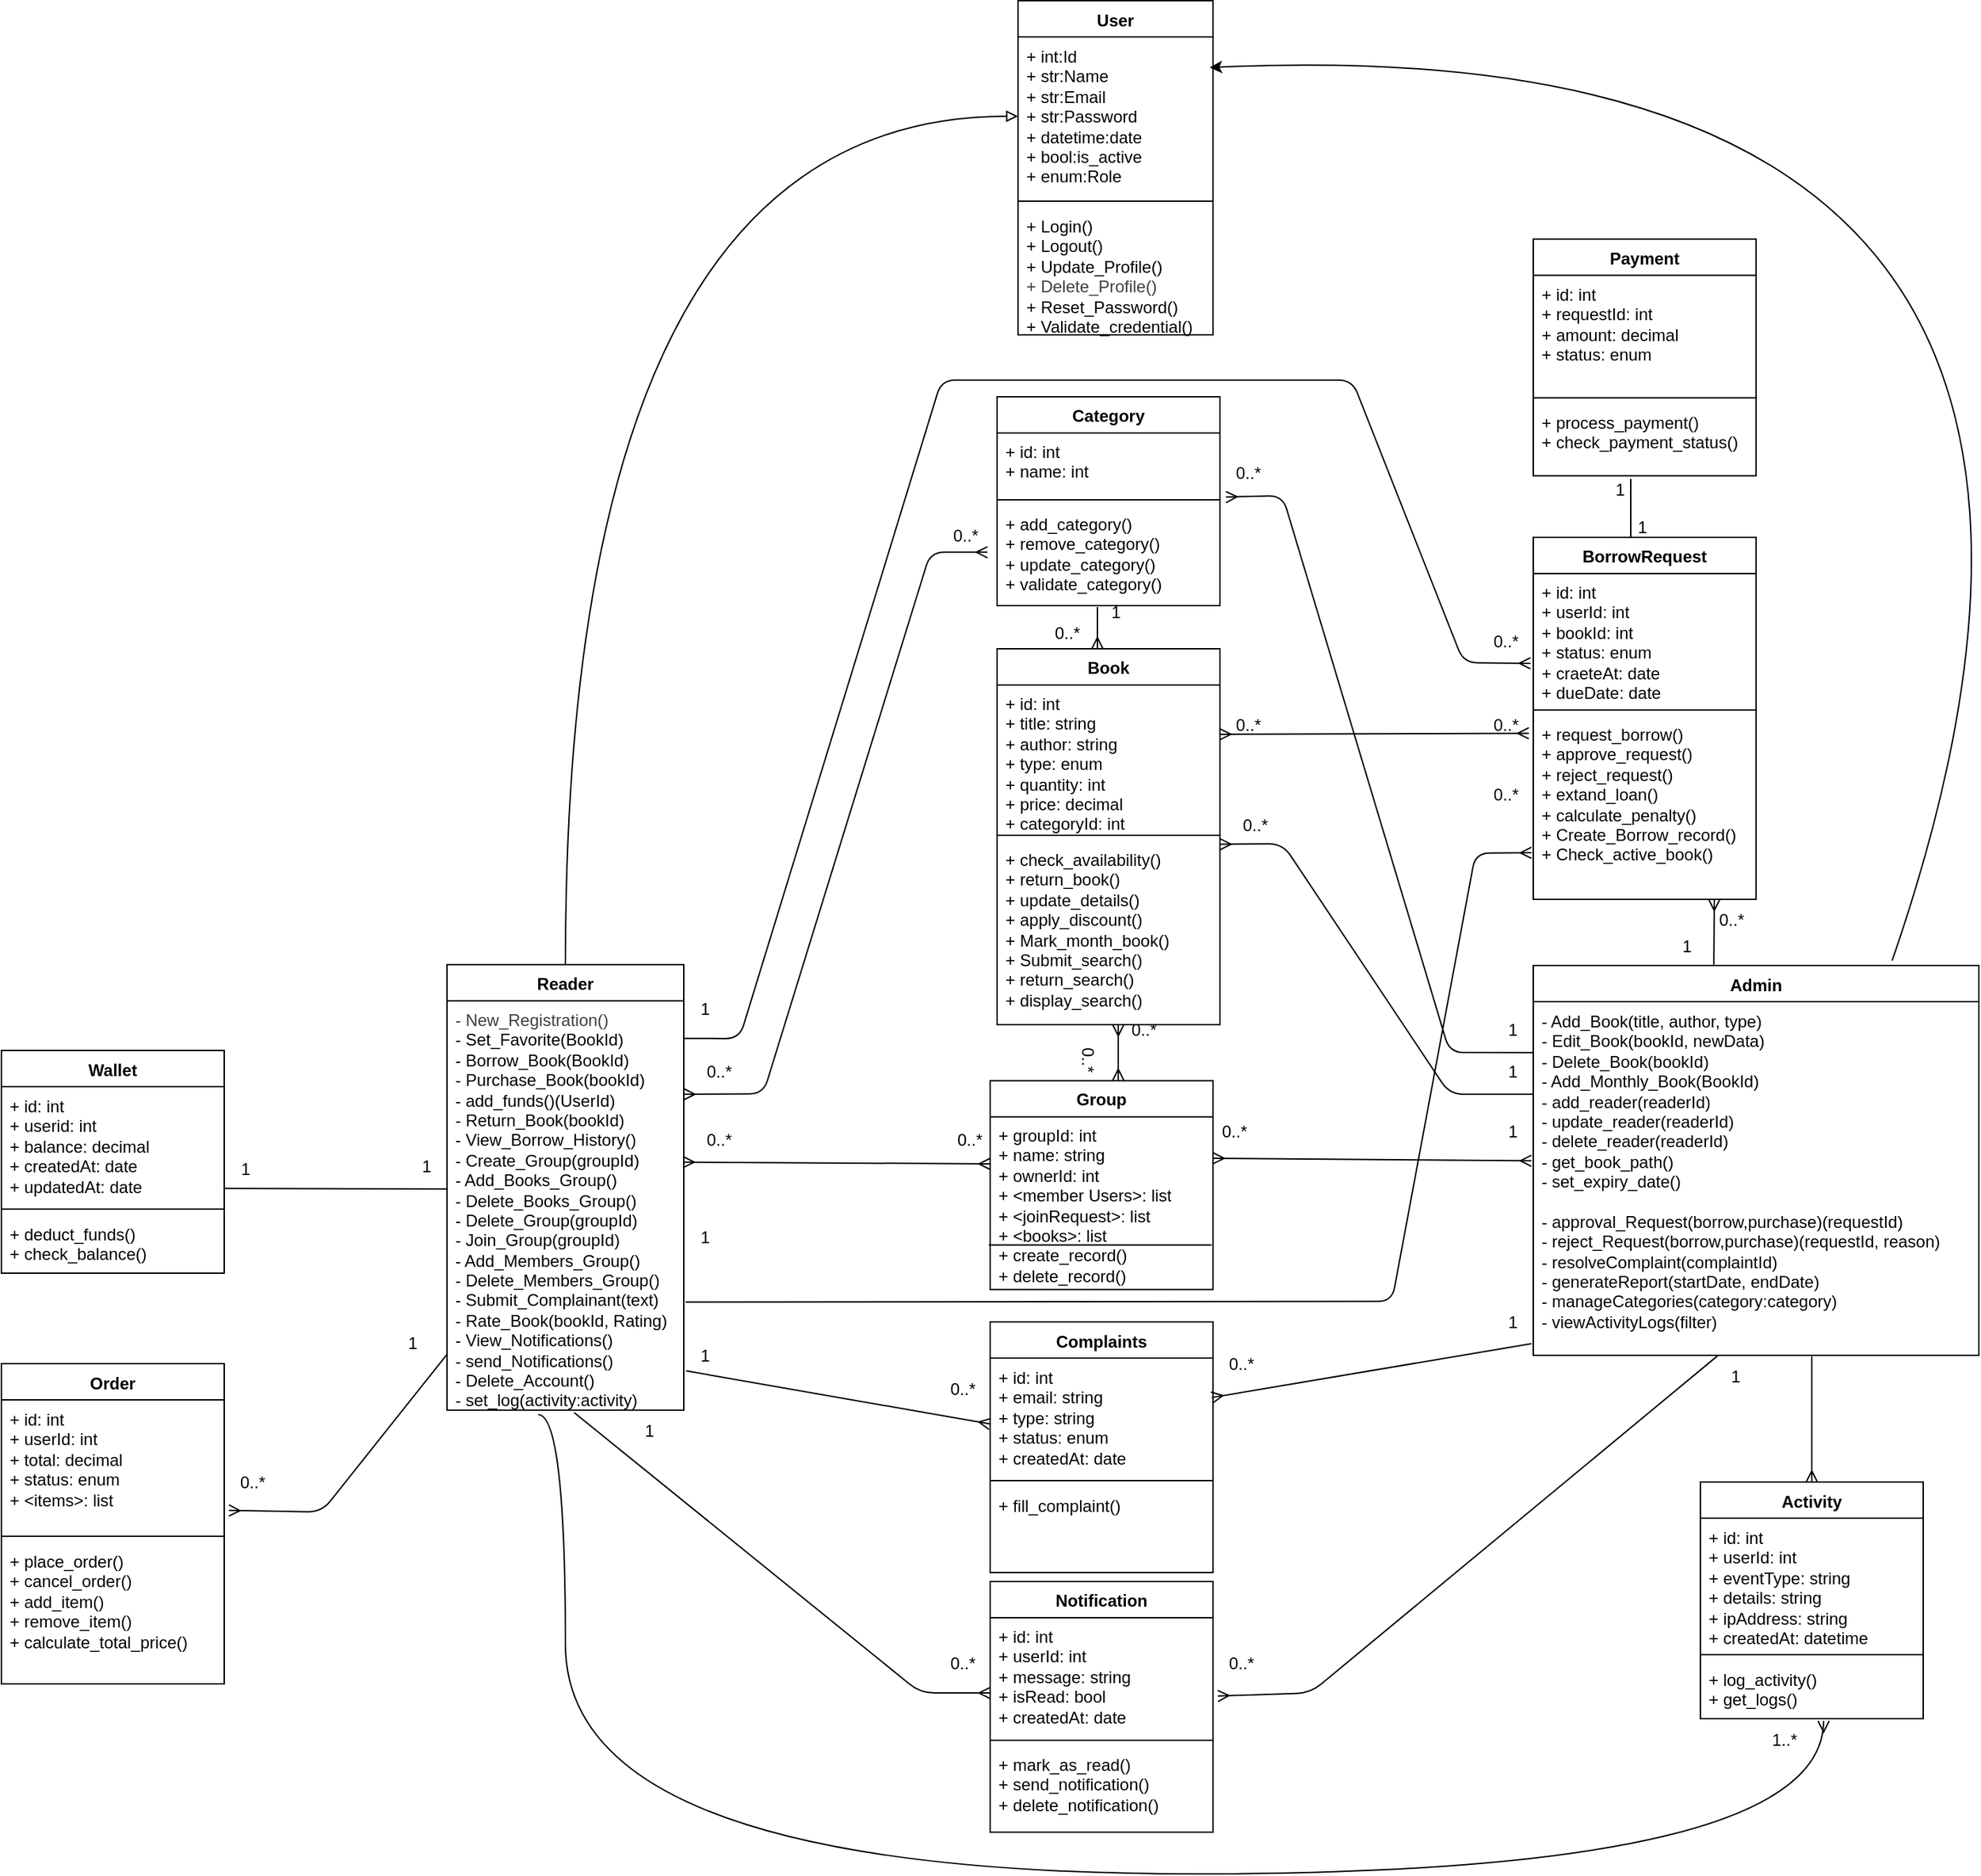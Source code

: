 <mxfile>
    <diagram id="96NKEoEJnGK9OO4_6m9S" name="Page-1">
        <mxGraphModel dx="5293" dy="1496" grid="1" gridSize="10" guides="1" tooltips="1" connect="1" arrows="1" fold="1" page="1" pageScale="1" pageWidth="850" pageHeight="1100" math="0" shadow="0">
            <root>
                <mxCell id="0"/>
                <mxCell id="1" parent="0"/>
                <mxCell id="3974" style="edgeStyle=none;html=1;entryX=1.005;entryY=0.925;entryDx=0;entryDy=0;exitX=1.016;exitY=0.638;exitDx=0;exitDy=0;exitPerimeter=0;endArrow=ERmany;endFill=0;entryPerimeter=0;" parent="1" edge="1">
                    <mxGeometry relative="1" as="geometry">
                        <Array as="points">
                            <mxPoint x="-2721.46" y="228.8"/>
                            <mxPoint x="-2661.46" y="-93.2"/>
                        </Array>
                        <mxPoint x="-3228.74" y="229.252" as="sourcePoint"/>
                        <mxPoint x="-2621.26" y="-93.45" as="targetPoint"/>
                    </mxGeometry>
                </mxCell>
                <mxCell id="3238" value="User" style="swimlane;fontStyle=1;align=center;verticalAlign=top;childLayout=stackLayout;horizontal=1;startSize=26;horizontalStack=0;resizeParent=1;resizeParentMax=0;resizeLast=0;collapsible=1;marginBottom=0;whiteSpace=wrap;html=1;" parent="1" vertex="1">
                    <mxGeometry x="-2990" y="-705.5" width="140" height="240" as="geometry">
                        <mxRectangle x="-1910" y="150" width="70" height="30" as="alternateBounds"/>
                    </mxGeometry>
                </mxCell>
                <mxCell id="3239" value="+ int:Id&lt;div&gt;&lt;div&gt;+ str:Name&lt;/div&gt;&lt;/div&gt;&lt;div&gt;+ str:Email&lt;/div&gt;&lt;div&gt;+ str:Password&lt;/div&gt;&lt;div&gt;+ datetime:date&lt;/div&gt;&lt;div&gt;+ bool:is_active&lt;/div&gt;&lt;div&gt;+ enum:Role&lt;/div&gt;" style="text;strokeColor=none;fillColor=none;align=left;verticalAlign=top;spacingLeft=4;spacingRight=4;overflow=hidden;rotatable=0;points=[[0,0.5],[1,0.5]];portConstraint=eastwest;whiteSpace=wrap;html=1;" parent="3238" vertex="1">
                    <mxGeometry y="26" width="140" height="114" as="geometry"/>
                </mxCell>
                <mxCell id="3240" value="" style="line;strokeWidth=1;fillColor=none;align=left;verticalAlign=middle;spacingTop=-1;spacingLeft=3;spacingRight=3;rotatable=0;labelPosition=right;points=[];portConstraint=eastwest;strokeColor=inherit;" parent="3238" vertex="1">
                    <mxGeometry y="140" width="140" height="8" as="geometry"/>
                </mxCell>
                <mxCell id="3241" value="+ Login()&lt;div&gt;+ Logout()&lt;/div&gt;&lt;div&gt;+ Update_Profile()&lt;br&gt;&lt;span style=&quot;color: rgb(63, 63, 63);&quot;&gt;+ Delete_Profile()&lt;/span&gt;&lt;/div&gt;&lt;div&gt;&lt;span style=&quot;color: rgb(0, 0, 0);&quot;&gt;+ Reset_Password()&lt;br&gt;&lt;/span&gt;&lt;span style=&quot;color: rgb(0, 0, 0);&quot;&gt;+ Validate_credential()&lt;/span&gt;&lt;br&gt;&lt;br&gt;&lt;/div&gt;" style="text;strokeColor=none;fillColor=none;align=left;verticalAlign=top;spacingLeft=4;spacingRight=4;overflow=hidden;rotatable=0;points=[[0,0.5],[1,0.5]];portConstraint=eastwest;whiteSpace=wrap;html=1;" parent="3238" vertex="1">
                    <mxGeometry y="148" width="140" height="92" as="geometry"/>
                </mxCell>
                <mxCell id="3951" style="edgeStyle=none;html=1;exitX=1.029;exitY=0.034;exitDx=0;exitDy=0;exitPerimeter=0;endArrow=ERmany;endFill=0;entryX=0.95;entryY=1.015;entryDx=0;entryDy=0;entryPerimeter=0;" parent="1" target="3963" edge="1">
                    <mxGeometry relative="1" as="geometry">
                        <mxPoint x="-2627" y="-230" as="targetPoint"/>
                        <mxPoint x="-3230" y="39.876" as="sourcePoint"/>
                        <Array as="points">
                            <mxPoint x="-3190" y="40"/>
                            <mxPoint x="-3044.93" y="-433"/>
                            <mxPoint x="-2750" y="-433"/>
                            <mxPoint x="-2670" y="-230"/>
                        </Array>
                    </mxGeometry>
                </mxCell>
                <mxCell id="3242" value="Reader" style="swimlane;fontStyle=1;align=center;verticalAlign=top;childLayout=stackLayout;horizontal=1;startSize=26;horizontalStack=0;resizeParent=1;resizeParentMax=0;resizeLast=0;collapsible=1;marginBottom=0;whiteSpace=wrap;html=1;" parent="1" vertex="1">
                    <mxGeometry x="-3400" y="-13.12" width="170" height="320" as="geometry">
                        <mxRectangle x="-1910" y="150" width="70" height="30" as="alternateBounds"/>
                    </mxGeometry>
                </mxCell>
                <mxCell id="3245" value="&lt;div&gt;&lt;font color=&quot;#000000&quot;&gt;&lt;span style=&quot;color: rgb(63, 63, 63);&quot;&gt;- New_Registration()&lt;/span&gt;&lt;/font&gt;&lt;/div&gt;&lt;div&gt;&lt;font color=&quot;#000000&quot;&gt;- Set_Favorite(BookId)&lt;/font&gt;&lt;/div&gt;&lt;div&gt;&lt;font color=&quot;#000000&quot;&gt;- Borrow_Book(BookId)&amp;nbsp;&amp;nbsp;&lt;/font&gt;&lt;/div&gt;&lt;div&gt;&lt;font color=&quot;#000000&quot;&gt;- Purchase_Book(bookId)&lt;/font&gt;&lt;/div&gt;&lt;div&gt;&lt;font color=&quot;#000000&quot;&gt;-&lt;span style=&quot;color: rgb(0, 0, 0);&quot;&gt;&amp;nbsp;add_funds()&lt;/span&gt;(UserId)&lt;/font&gt;&lt;/div&gt;&lt;div&gt;&lt;font color=&quot;#000000&quot;&gt;- Return_Book(bookId)&lt;/font&gt;&lt;/div&gt;&lt;div&gt;&lt;font color=&quot;#000000&quot;&gt;- View_Borrow_History()&lt;/font&gt;&lt;/div&gt;&lt;div&gt;&lt;font color=&quot;#000000&quot;&gt;- Create_Group(groupId)&lt;/font&gt;&lt;/div&gt;&lt;div&gt;&lt;font color=&quot;#000000&quot;&gt;- Add_Books_Group()&lt;/font&gt;&lt;/div&gt;&lt;div&gt;&lt;font color=&quot;#000000&quot;&gt;- Delete_Books_Group()&lt;/font&gt;&lt;/div&gt;&lt;div&gt;&lt;font color=&quot;#000000&quot;&gt;- Delete_Group(groupId)&lt;/font&gt;&lt;/div&gt;&lt;div&gt;&lt;font color=&quot;#000000&quot;&gt;- Join_Group(groupId)&lt;/font&gt;&lt;/div&gt;&lt;div&gt;&lt;font color=&quot;#000000&quot;&gt;- Add_Members_Group()&lt;/font&gt;&lt;/div&gt;&lt;div&gt;&lt;font color=&quot;#000000&quot;&gt;- Delete_Members_Group()&lt;/font&gt;&lt;/div&gt;&lt;div&gt;&lt;font color=&quot;#000000&quot;&gt;- Submit_Complainant(text)&lt;/font&gt;&lt;/div&gt;&lt;div&gt;&lt;font color=&quot;#000000&quot;&gt;- Rate_Book(bookId, Rating)&lt;/font&gt;&lt;/div&gt;&lt;div&gt;&lt;font color=&quot;#000000&quot;&gt;- View_Notifications()&lt;br&gt;&lt;span style=&quot;color: rgb(0, 0, 0);&quot;&gt;- send_Notifications()&lt;/span&gt;&lt;/font&gt;&lt;/div&gt;&lt;div&gt;&lt;font color=&quot;#000000&quot;&gt;- Delete_Account()&lt;br&gt;&lt;span style=&quot;color: rgb(0, 0, 0);&quot;&gt;- set_log(activity:activity)&lt;/span&gt;&lt;/font&gt;&lt;/div&gt;" style="text;strokeColor=none;fillColor=none;align=left;verticalAlign=top;spacingLeft=4;spacingRight=4;overflow=hidden;rotatable=0;points=[[0,0.5],[1,0.5]];portConstraint=eastwest;whiteSpace=wrap;html=1;" parent="3242" vertex="1">
                    <mxGeometry y="26" width="170" height="294" as="geometry"/>
                </mxCell>
                <mxCell id="3953" style="edgeStyle=none;html=1;entryX=0.983;entryY=0.193;entryDx=0;entryDy=0;rounded=0;curved=1;entryPerimeter=0;" parent="1" target="3239" edge="1">
                    <mxGeometry relative="1" as="geometry">
                        <mxPoint x="-2362.297" y="-16" as="sourcePoint"/>
                        <mxPoint x="-2750" y="-626" as="targetPoint"/>
                        <Array as="points">
                            <mxPoint x="-2130" y="-690"/>
                        </Array>
                    </mxGeometry>
                </mxCell>
                <mxCell id="3262" value="Admin" style="swimlane;fontStyle=1;align=center;verticalAlign=top;childLayout=stackLayout;horizontal=1;startSize=26;horizontalStack=0;resizeParent=1;resizeParentMax=0;resizeLast=0;collapsible=1;marginBottom=0;whiteSpace=wrap;html=1;" parent="1" vertex="1">
                    <mxGeometry x="-2620" y="-12.5" width="320" height="280" as="geometry">
                        <mxRectangle x="-1910" y="150" width="70" height="30" as="alternateBounds"/>
                    </mxGeometry>
                </mxCell>
                <mxCell id="3263" value="&lt;div&gt;&lt;span style=&quot;background-color: transparent;&quot;&gt;- Add_Book(title, author, type)&amp;nbsp;&lt;/span&gt;&lt;/div&gt;&lt;div&gt;&lt;font color=&quot;#000000&quot;&gt;- Edit_Book(bookId, newData)&lt;/font&gt;&lt;/div&gt;&lt;div&gt;&lt;font color=&quot;#000000&quot;&gt;- Delete_Book(bookId)&amp;nbsp;&amp;nbsp;&lt;/font&gt;&lt;/div&gt;&lt;div&gt;&lt;font color=&quot;#000000&quot;&gt;&lt;span style=&quot;color: rgb(0, 0, 0); background-color: transparent;&quot;&gt;- Add_Monthly_Book(BookId)&lt;/span&gt;&amp;nbsp; &amp;nbsp; &amp;nbsp; &amp;nbsp; &amp;nbsp;&lt;/font&gt;&lt;/div&gt;&lt;div&gt;&lt;font color=&quot;#000000&quot;&gt;- add_reader(readerId)&lt;br&gt;&lt;span style=&quot;color: rgb(0, 0, 0);&quot;&gt;- update_reader(readerId)&lt;br&gt;&lt;/span&gt;&lt;span style=&quot;color: rgb(0, 0, 0);&quot;&gt;- delete_reader(readerId)&lt;br&gt;&lt;span style=&quot;color: rgb(0, 0, 0);&quot;&gt;- get_book_path()&lt;br&gt;&lt;/span&gt;&lt;span style=&quot;color: rgb(0, 0, 0);&quot;&gt;- set_expiry_date()&lt;/span&gt;&lt;/span&gt;&lt;/font&gt;&lt;/div&gt;&lt;div&gt;&lt;font color=&quot;#000000&quot;&gt;&amp;nbsp; &amp;nbsp; &amp;nbsp; &amp;nbsp; &amp;nbsp; &amp;nbsp; &amp;nbsp; &amp;nbsp; &amp;nbsp; &amp;nbsp; &amp;nbsp; &amp;nbsp; &amp;nbsp; &amp;nbsp; &amp;nbsp;&amp;nbsp;&lt;/font&gt;&lt;/div&gt;&lt;div&gt;&lt;font color=&quot;#000000&quot;&gt;- approval_Request(borrow,purchase)(requestId)&amp;nbsp; &amp;nbsp; &amp;nbsp; &amp;nbsp; &amp;nbsp; &amp;nbsp; &amp;nbsp; &amp;nbsp;&lt;/font&gt;&lt;/div&gt;&lt;div&gt;&lt;font color=&quot;#000000&quot;&gt;- reject_Request&lt;/font&gt;&lt;span style=&quot;color: rgb(0, 0, 0); background-color: transparent;&quot;&gt;(borrow,purchase)&lt;/span&gt;&lt;span style=&quot;background-color: transparent;&quot;&gt;(requestId, reason)&amp;nbsp; &amp;nbsp; &amp;nbsp;&amp;nbsp;&lt;/span&gt;&lt;/div&gt;&lt;div&gt;&lt;span style=&quot;background-color: transparent;&quot;&gt;- resolveComplaint(complaintId)&amp;nbsp; &amp;nbsp; &amp;nbsp; &amp;nbsp; &amp;nbsp; &amp;nbsp; &amp;nbsp;&lt;/span&gt;&lt;/div&gt;&lt;div&gt;&lt;font color=&quot;#000000&quot;&gt;- generateReport(startDate, endDate)&amp;nbsp;&amp;nbsp;&lt;/font&gt;&lt;/div&gt;&lt;div&gt;&lt;font color=&quot;#000000&quot;&gt;- manageCategories(category:category)&amp;nbsp;&lt;/font&gt;&lt;/div&gt;&lt;div&gt;&lt;font color=&quot;#000000&quot;&gt;- viewActivityLogs(filter)&amp;nbsp; &amp;nbsp; &amp;nbsp;&lt;/font&gt;&lt;/div&gt;" style="text;strokeColor=none;fillColor=none;align=left;verticalAlign=top;spacingLeft=4;spacingRight=4;overflow=hidden;rotatable=0;points=[[0,0.5],[1,0.5]];portConstraint=eastwest;whiteSpace=wrap;html=1;" parent="3262" vertex="1">
                    <mxGeometry y="26" width="320" height="254" as="geometry"/>
                </mxCell>
                <mxCell id="3309" style="edgeStyle=orthogonalEdgeStyle;html=1;entryX=0.5;entryY=0;entryDx=0;entryDy=0;curved=1;endArrow=none;endFill=0;startArrow=block;startFill=0;" parent="1" source="3239" target="3242" edge="1">
                    <mxGeometry relative="1" as="geometry"/>
                </mxCell>
                <mxCell id="3849" value="Wallet" style="swimlane;fontStyle=1;align=center;verticalAlign=top;childLayout=stackLayout;horizontal=1;startSize=26;horizontalStack=0;resizeParent=1;resizeParentMax=0;resizeLast=0;collapsible=1;marginBottom=0;whiteSpace=wrap;html=1;" parent="1" vertex="1">
                    <mxGeometry x="-3720" y="48.5" width="160" height="160" as="geometry"/>
                </mxCell>
                <mxCell id="3850" value="+ id: int&lt;div&gt;&lt;span style=&quot;color: rgb(0, 0, 0);&quot;&gt;+ userid: int&lt;br&gt;&lt;span style=&quot;color: rgb(0, 0, 0);&quot;&gt;+ balance: decimal&lt;/span&gt;&lt;/span&gt;&lt;/div&gt;&lt;div&gt;&lt;span style=&quot;color: rgb(0, 0, 0);&quot;&gt;&lt;span style=&quot;color: rgb(0, 0, 0);&quot;&gt;+ createdAt: date&lt;br&gt;&lt;/span&gt;&lt;span style=&quot;color: rgb(0, 0, 0);&quot;&gt;+ updatedAt: date&lt;/span&gt;&lt;/span&gt;&lt;/div&gt;&lt;div&gt;&lt;span style=&quot;color: rgb(0, 0, 0);&quot;&gt;&lt;br&gt;&lt;/span&gt;&lt;/div&gt;" style="text;strokeColor=none;fillColor=none;align=left;verticalAlign=top;spacingLeft=4;spacingRight=4;overflow=hidden;rotatable=0;points=[[0,0.5],[1,0.5]];portConstraint=eastwest;whiteSpace=wrap;html=1;" parent="3849" vertex="1">
                    <mxGeometry y="26" width="160" height="84" as="geometry"/>
                </mxCell>
                <mxCell id="3851" value="" style="line;strokeWidth=1;fillColor=none;align=left;verticalAlign=middle;spacingTop=-1;spacingLeft=3;spacingRight=3;rotatable=0;labelPosition=right;points=[];portConstraint=eastwest;strokeColor=inherit;" parent="3849" vertex="1">
                    <mxGeometry y="110" width="160" height="8" as="geometry"/>
                </mxCell>
                <mxCell id="3852" value="&lt;span style=&quot;color: rgb(0, 0, 0);&quot;&gt;+ deduct_funds()&lt;br&gt;&lt;/span&gt;&lt;span style=&quot;color: rgb(0, 0, 0);&quot;&gt;+ check_balance()&lt;/span&gt;&lt;span style=&quot;color: rgb(0, 0, 0);&quot;&gt;&lt;/span&gt;" style="text;strokeColor=none;fillColor=none;align=left;verticalAlign=top;spacingLeft=4;spacingRight=4;overflow=hidden;rotatable=0;points=[[0,0.5],[1,0.5]];portConstraint=eastwest;whiteSpace=wrap;html=1;" parent="3849" vertex="1">
                    <mxGeometry y="118" width="160" height="42" as="geometry"/>
                </mxCell>
                <mxCell id="3853" value="Payment" style="swimlane;fontStyle=1;align=center;verticalAlign=top;childLayout=stackLayout;horizontal=1;startSize=26;horizontalStack=0;resizeParent=1;resizeParentMax=0;resizeLast=0;collapsible=1;marginBottom=0;whiteSpace=wrap;html=1;" parent="1" vertex="1">
                    <mxGeometry x="-2620" y="-534.24" width="160" height="170" as="geometry"/>
                </mxCell>
                <mxCell id="3854" value="+ id: int&lt;div&gt;&lt;span style=&quot;color: rgb(0, 0, 0);&quot;&gt;+ requestId: int&lt;br&gt;&lt;span style=&quot;color: rgb(0, 0, 0);&quot;&gt;+ amount: decimal&lt;/span&gt;&lt;/span&gt;&lt;/div&gt;&lt;div&gt;&lt;span style=&quot;color: rgb(0, 0, 0);&quot;&gt;&lt;span style=&quot;color: rgb(0, 0, 0);&quot;&gt;+ status: enum&lt;br&gt;&lt;/span&gt;&lt;br&gt;&lt;/span&gt;&lt;/div&gt;&lt;div&gt;&lt;span style=&quot;color: rgb(0, 0, 0);&quot;&gt;&lt;br&gt;&lt;/span&gt;&lt;/div&gt;" style="text;strokeColor=none;fillColor=none;align=left;verticalAlign=top;spacingLeft=4;spacingRight=4;overflow=hidden;rotatable=0;points=[[0,0.5],[1,0.5]];portConstraint=eastwest;whiteSpace=wrap;html=1;" parent="3853" vertex="1">
                    <mxGeometry y="26" width="160" height="84" as="geometry"/>
                </mxCell>
                <mxCell id="3855" value="" style="line;strokeWidth=1;fillColor=none;align=left;verticalAlign=middle;spacingTop=-1;spacingLeft=3;spacingRight=3;rotatable=0;labelPosition=right;points=[];portConstraint=eastwest;strokeColor=inherit;" parent="3853" vertex="1">
                    <mxGeometry y="110" width="160" height="8" as="geometry"/>
                </mxCell>
                <mxCell id="3856" value="+ process_payment()&lt;br&gt;&lt;span style=&quot;color: rgb(0, 0, 0);&quot;&gt;+ check_payment_status()&lt;br&gt;&lt;/span&gt;" style="text;strokeColor=none;fillColor=none;align=left;verticalAlign=top;spacingLeft=4;spacingRight=4;overflow=hidden;rotatable=0;points=[[0,0.5],[1,0.5]];portConstraint=eastwest;whiteSpace=wrap;html=1;" parent="3853" vertex="1">
                    <mxGeometry y="118" width="160" height="52" as="geometry"/>
                </mxCell>
                <mxCell id="3857" value="Notification" style="swimlane;fontStyle=1;align=center;verticalAlign=top;childLayout=stackLayout;horizontal=1;startSize=26;horizontalStack=0;resizeParent=1;resizeParentMax=0;resizeLast=0;collapsible=1;marginBottom=0;whiteSpace=wrap;html=1;" parent="1" vertex="1">
                    <mxGeometry x="-3010" y="430.0" width="160" height="180" as="geometry"/>
                </mxCell>
                <mxCell id="3858" value="+ id: int&lt;div&gt;&lt;span style=&quot;color: rgb(0, 0, 0);&quot;&gt;+ userId: int&lt;br&gt;&lt;span style=&quot;color: rgb(0, 0, 0);&quot;&gt;+ message: string&lt;/span&gt;&lt;/span&gt;&lt;/div&gt;&lt;div&gt;&lt;span style=&quot;color: rgb(0, 0, 0);&quot;&gt;&lt;span style=&quot;color: rgb(0, 0, 0);&quot;&gt;+ isRead: bool&lt;br&gt;&lt;span style=&quot;color: rgb(0, 0, 0);&quot;&gt;+ createdAt: date&lt;/span&gt;&lt;br&gt;&lt;/span&gt;&lt;br&gt;&lt;/span&gt;&lt;/div&gt;&lt;div&gt;&lt;span style=&quot;color: rgb(0, 0, 0);&quot;&gt;&lt;br&gt;&lt;/span&gt;&lt;/div&gt;" style="text;strokeColor=none;fillColor=none;align=left;verticalAlign=top;spacingLeft=4;spacingRight=4;overflow=hidden;rotatable=0;points=[[0,0.5],[1,0.5]];portConstraint=eastwest;whiteSpace=wrap;html=1;" parent="3857" vertex="1">
                    <mxGeometry y="26" width="160" height="84" as="geometry"/>
                </mxCell>
                <mxCell id="3859" value="" style="line;strokeWidth=1;fillColor=none;align=left;verticalAlign=middle;spacingTop=-1;spacingLeft=3;spacingRight=3;rotatable=0;labelPosition=right;points=[];portConstraint=eastwest;strokeColor=inherit;" parent="3857" vertex="1">
                    <mxGeometry y="110" width="160" height="8" as="geometry"/>
                </mxCell>
                <mxCell id="3860" value="+ mark_as_read()&lt;br&gt;&lt;span style=&quot;color: rgb(0, 0, 0);&quot;&gt;+ send_notification()&lt;br&gt;&lt;span style=&quot;color: rgb(0, 0, 0);&quot;&gt;+ delete_notification()&lt;/span&gt;&lt;/span&gt;" style="text;strokeColor=none;fillColor=none;align=left;verticalAlign=top;spacingLeft=4;spacingRight=4;overflow=hidden;rotatable=0;points=[[0,0.5],[1,0.5]];portConstraint=eastwest;whiteSpace=wrap;html=1;" parent="3857" vertex="1">
                    <mxGeometry y="118" width="160" height="62" as="geometry"/>
                </mxCell>
                <mxCell id="3861" value="Complaints" style="swimlane;fontStyle=1;align=center;verticalAlign=top;childLayout=stackLayout;horizontal=1;startSize=26;horizontalStack=0;resizeParent=1;resizeParentMax=0;resizeLast=0;collapsible=1;marginBottom=0;whiteSpace=wrap;html=1;" parent="1" vertex="1">
                    <mxGeometry x="-3010" y="243.5" width="160" height="180" as="geometry"/>
                </mxCell>
                <mxCell id="3862" value="+ id: int&lt;div&gt;&lt;span style=&quot;color: rgb(0, 0, 0);&quot;&gt;+ email: string&lt;br&gt;&lt;span style=&quot;color: rgb(0, 0, 0);&quot;&gt;+ type: string&lt;/span&gt;&lt;/span&gt;&lt;/div&gt;&lt;div&gt;&lt;span style=&quot;color: rgb(0, 0, 0);&quot;&gt;&lt;span style=&quot;color: rgb(0, 0, 0);&quot;&gt;+ status: enum&lt;br&gt;&lt;span style=&quot;color: rgb(0, 0, 0);&quot;&gt;+ createdAt: date&lt;/span&gt;&lt;br&gt;&lt;/span&gt;&lt;br&gt;&lt;/span&gt;&lt;/div&gt;&lt;div&gt;&lt;span style=&quot;color: rgb(0, 0, 0);&quot;&gt;&lt;br&gt;&lt;/span&gt;&lt;/div&gt;" style="text;strokeColor=none;fillColor=none;align=left;verticalAlign=top;spacingLeft=4;spacingRight=4;overflow=hidden;rotatable=0;points=[[0,0.5],[1,0.5]];portConstraint=eastwest;whiteSpace=wrap;html=1;" parent="3861" vertex="1">
                    <mxGeometry y="26" width="160" height="84" as="geometry"/>
                </mxCell>
                <mxCell id="3863" value="" style="line;strokeWidth=1;fillColor=none;align=left;verticalAlign=middle;spacingTop=-1;spacingLeft=3;spacingRight=3;rotatable=0;labelPosition=right;points=[];portConstraint=eastwest;strokeColor=inherit;" parent="3861" vertex="1">
                    <mxGeometry y="110" width="160" height="8" as="geometry"/>
                </mxCell>
                <mxCell id="3864" value="+ fill_complaint()&lt;div&gt;&lt;br/&gt;&lt;/div&gt;" style="text;strokeColor=none;fillColor=none;align=left;verticalAlign=top;spacingLeft=4;spacingRight=4;overflow=hidden;rotatable=0;points=[[0,0.5],[1,0.5]];portConstraint=eastwest;whiteSpace=wrap;html=1;" parent="3861" vertex="1">
                    <mxGeometry y="118" width="160" height="62" as="geometry"/>
                </mxCell>
                <mxCell id="3866" value="BorrowRequest" style="swimlane;fontStyle=1;align=center;verticalAlign=top;childLayout=stackLayout;horizontal=1;startSize=26;horizontalStack=0;resizeParent=1;resizeParentMax=0;resizeLast=0;collapsible=1;marginBottom=0;whiteSpace=wrap;html=1;" parent="1" vertex="1">
                    <mxGeometry x="-2620" y="-320" width="160" height="260" as="geometry"/>
                </mxCell>
                <mxCell id="3867" value="+ id: int&lt;div&gt;&lt;span style=&quot;color: rgb(0, 0, 0);&quot;&gt;+ userId: int&lt;br&gt;&lt;span style=&quot;color: rgb(0, 0, 0);&quot;&gt;+ bookId: int&lt;/span&gt;&lt;/span&gt;&lt;/div&gt;&lt;div&gt;&lt;span style=&quot;color: rgb(0, 0, 0);&quot;&gt;&lt;span style=&quot;color: rgb(0, 0, 0);&quot;&gt;+ status: enum&lt;br&gt;&lt;span style=&quot;color: rgb(0, 0, 0);&quot;&gt;+ craeteAt: date&lt;br&gt;&lt;/span&gt;&lt;span style=&quot;color: rgb(0, 0, 0);&quot;&gt;+ dueDate: date&lt;/span&gt;&lt;br&gt;&lt;/span&gt;&lt;br&gt;&lt;/span&gt;&lt;/div&gt;&lt;div&gt;&lt;span style=&quot;color: rgb(0, 0, 0);&quot;&gt;&lt;br&gt;&lt;/span&gt;&lt;/div&gt;" style="text;strokeColor=none;fillColor=none;align=left;verticalAlign=top;spacingLeft=4;spacingRight=4;overflow=hidden;rotatable=0;points=[[0,0.5],[1,0.5]];portConstraint=eastwest;whiteSpace=wrap;html=1;" parent="3866" vertex="1">
                    <mxGeometry y="26" width="160" height="94" as="geometry"/>
                </mxCell>
                <mxCell id="3868" value="" style="line;strokeWidth=1;fillColor=none;align=left;verticalAlign=middle;spacingTop=-1;spacingLeft=3;spacingRight=3;rotatable=0;labelPosition=right;points=[];portConstraint=eastwest;strokeColor=inherit;" parent="3866" vertex="1">
                    <mxGeometry y="120" width="160" height="8" as="geometry"/>
                </mxCell>
                <mxCell id="3869" value="+ request_borrow()&lt;br&gt;&lt;span style=&quot;color: rgb(0, 0, 0);&quot;&gt;+ approve_request()&lt;br&gt;&lt;span style=&quot;color: rgb(0, 0, 0);&quot;&gt;+ reject_request()&lt;br&gt;&lt;span style=&quot;color: rgb(0, 0, 0);&quot;&gt;+ extand_loan()&lt;br&gt;&lt;/span&gt;&lt;span style=&quot;color: rgb(0, 0, 0);&quot;&gt;+ calculate_penalty()&lt;br&gt;&lt;span style=&quot;color: rgb(0, 0, 0);&quot;&gt;+ Create_Borrow_record()&lt;br&gt;&lt;span style=&quot;color: rgb(0, 0, 0);&quot;&gt;+ Check_active_book()&lt;/span&gt;&lt;/span&gt;&lt;/span&gt;&lt;span style=&quot;color: rgb(0, 0, 0);&quot;&gt;&lt;/span&gt;&lt;/span&gt;&lt;/span&gt;" style="text;strokeColor=none;fillColor=none;align=left;verticalAlign=top;spacingLeft=4;spacingRight=4;overflow=hidden;rotatable=0;points=[[0,0.5],[1,0.5]];portConstraint=eastwest;whiteSpace=wrap;html=1;" parent="3866" vertex="1">
                    <mxGeometry y="128" width="160" height="132" as="geometry"/>
                </mxCell>
                <mxCell id="3870" value="Category" style="swimlane;fontStyle=1;align=center;verticalAlign=top;childLayout=stackLayout;horizontal=1;startSize=26;horizontalStack=0;resizeParent=1;resizeParentMax=0;resizeLast=0;collapsible=1;marginBottom=0;whiteSpace=wrap;html=1;" parent="1" vertex="1">
                    <mxGeometry x="-3005" y="-421.0" width="160" height="150" as="geometry"/>
                </mxCell>
                <mxCell id="3871" value="+ id: int&lt;div&gt;&lt;span style=&quot;color: rgb(0, 0, 0);&quot;&gt;+ name: int&lt;br&gt;&lt;br&gt;&lt;/span&gt;&lt;/div&gt;&lt;div&gt;&lt;span style=&quot;color: rgb(0, 0, 0);&quot;&gt;&lt;br&gt;&lt;/span&gt;&lt;/div&gt;" style="text;strokeColor=none;fillColor=none;align=left;verticalAlign=top;spacingLeft=4;spacingRight=4;overflow=hidden;rotatable=0;points=[[0,0.5],[1,0.5]];portConstraint=eastwest;whiteSpace=wrap;html=1;" parent="3870" vertex="1">
                    <mxGeometry y="26" width="160" height="44" as="geometry"/>
                </mxCell>
                <mxCell id="3872" value="" style="line;strokeWidth=1;fillColor=none;align=left;verticalAlign=middle;spacingTop=-1;spacingLeft=3;spacingRight=3;rotatable=0;labelPosition=right;points=[];portConstraint=eastwest;strokeColor=inherit;" parent="3870" vertex="1">
                    <mxGeometry y="70" width="160" height="8" as="geometry"/>
                </mxCell>
                <mxCell id="3873" value="+ add_category()&lt;br&gt;&lt;span style=&quot;color: rgb(0, 0, 0);&quot;&gt;+ remove_category()&lt;br&gt;&lt;/span&gt;&lt;span style=&quot;color: rgb(0, 0, 0);&quot;&gt;+ update_category()&lt;br&gt;&lt;span style=&quot;color: rgb(0, 0, 0);&quot;&gt;+ validate_category()&lt;/span&gt;&lt;/span&gt;&lt;span style=&quot;color: rgb(0, 0, 0);&quot;&gt;&lt;/span&gt;" style="text;strokeColor=none;fillColor=none;align=left;verticalAlign=top;spacingLeft=4;spacingRight=4;overflow=hidden;rotatable=0;points=[[0,0.5],[1,0.5]];portConstraint=eastwest;whiteSpace=wrap;html=1;" parent="3870" vertex="1">
                    <mxGeometry y="78" width="160" height="72" as="geometry"/>
                </mxCell>
                <mxCell id="3874" value="Book" style="swimlane;fontStyle=1;align=center;verticalAlign=top;childLayout=stackLayout;horizontal=1;startSize=26;horizontalStack=0;resizeParent=1;resizeParentMax=0;resizeLast=0;collapsible=1;marginBottom=0;whiteSpace=wrap;html=1;" parent="1" vertex="1">
                    <mxGeometry x="-3005" y="-240" width="160" height="270" as="geometry"/>
                </mxCell>
                <mxCell id="3875" value="+ id: int&lt;div&gt;&lt;span style=&quot;color: rgb(0, 0, 0);&quot;&gt;+ title: string&lt;br&gt;&lt;span style=&quot;color: rgb(0, 0, 0);&quot;&gt;+ author: string&lt;/span&gt;&lt;/span&gt;&lt;/div&gt;&lt;div&gt;&lt;span style=&quot;color: rgb(0, 0, 0);&quot;&gt;&lt;span style=&quot;color: rgb(0, 0, 0);&quot;&gt;+ type: enum&lt;br&gt;&lt;span style=&quot;color: rgb(0, 0, 0);&quot;&gt;+ quantity: int&lt;br&gt;&lt;/span&gt;&lt;span style=&quot;color: rgb(0, 0, 0);&quot;&gt;+ price: decimal&lt;br&gt;&lt;/span&gt;&lt;span style=&quot;color: rgb(0, 0, 0);&quot;&gt;+ categoryId: int&lt;/span&gt;&lt;br&gt;&lt;/span&gt;&lt;br&gt;&lt;/span&gt;&lt;/div&gt;&lt;div&gt;&lt;span style=&quot;color: rgb(0, 0, 0);&quot;&gt;&lt;br&gt;&lt;/span&gt;&lt;/div&gt;" style="text;strokeColor=none;fillColor=none;align=left;verticalAlign=top;spacingLeft=4;spacingRight=4;overflow=hidden;rotatable=0;points=[[0,0.5],[1,0.5]];portConstraint=eastwest;whiteSpace=wrap;html=1;" parent="3874" vertex="1">
                    <mxGeometry y="26" width="160" height="104" as="geometry"/>
                </mxCell>
                <mxCell id="3876" value="" style="line;strokeWidth=1;fillColor=none;align=left;verticalAlign=middle;spacingTop=-1;spacingLeft=3;spacingRight=3;rotatable=0;labelPosition=right;points=[];portConstraint=eastwest;strokeColor=inherit;" parent="3874" vertex="1">
                    <mxGeometry y="130" width="160" height="8" as="geometry"/>
                </mxCell>
                <mxCell id="3877" value="+ check_availability()&lt;br&gt;&lt;span style=&quot;color: rgb(0, 0, 0);&quot;&gt;+ return_book()&lt;br&gt;&lt;span style=&quot;color: rgb(0, 0, 0);&quot;&gt;+ update_details()&lt;br&gt;&lt;span style=&quot;color: rgb(0, 0, 0);&quot;&gt;+ apply_discount()&lt;br&gt;&lt;/span&gt;&lt;span style=&quot;color: rgb(0, 0, 0);&quot;&gt;+ Mark_month_book()&lt;br&gt;&lt;span style=&quot;color: rgb(0, 0, 0);&quot;&gt;+ Submit_search()&lt;br&gt;&lt;span style=&quot;color: rgb(0, 0, 0);&quot;&gt;+ return_search()&lt;br&gt;&lt;span style=&quot;color: rgb(0, 0, 0);&quot;&gt;+ display_search()&lt;/span&gt;&lt;/span&gt;&lt;/span&gt;&lt;/span&gt;&lt;span style=&quot;color: rgb(0, 0, 0);&quot;&gt;&lt;/span&gt;&lt;/span&gt;&lt;/span&gt;" style="text;strokeColor=none;fillColor=none;align=left;verticalAlign=top;spacingLeft=4;spacingRight=4;overflow=hidden;rotatable=0;points=[[0,0.5],[1,0.5]];portConstraint=eastwest;whiteSpace=wrap;html=1;" parent="3874" vertex="1">
                    <mxGeometry y="138" width="160" height="132" as="geometry"/>
                </mxCell>
                <mxCell id="3895" value="Order" style="swimlane;fontStyle=1;align=center;verticalAlign=top;childLayout=stackLayout;horizontal=1;startSize=26;horizontalStack=0;resizeParent=1;resizeParentMax=0;resizeLast=0;collapsible=1;marginBottom=0;whiteSpace=wrap;html=1;" parent="1" vertex="1">
                    <mxGeometry x="-3720" y="273.5" width="160" height="230" as="geometry"/>
                </mxCell>
                <mxCell id="3896" value="+ id: int&lt;div&gt;&lt;span style=&quot;color: rgb(0, 0, 0);&quot;&gt;+ userId: int&lt;br&gt;&lt;span style=&quot;color: rgb(0, 0, 0);&quot;&gt;+ total: decimal&lt;br&gt;&lt;/span&gt;&lt;span style=&quot;color: rgb(0, 0, 0);&quot;&gt;+ status: enum&lt;br&gt;&lt;/span&gt;&lt;span style=&quot;color: rgb(0, 0, 0);&quot;&gt;+ &amp;lt;items&amp;gt;: list&lt;/span&gt;&lt;br&gt;&lt;br&gt;&lt;/span&gt;&lt;/div&gt;&lt;div&gt;&lt;span style=&quot;color: rgb(0, 0, 0);&quot;&gt;&lt;br&gt;&lt;/span&gt;&lt;/div&gt;" style="text;strokeColor=none;fillColor=none;align=left;verticalAlign=top;spacingLeft=4;spacingRight=4;overflow=hidden;rotatable=0;points=[[0,0.5],[1,0.5]];portConstraint=eastwest;whiteSpace=wrap;html=1;" parent="3895" vertex="1">
                    <mxGeometry y="26" width="160" height="94" as="geometry"/>
                </mxCell>
                <mxCell id="3897" value="" style="line;strokeWidth=1;fillColor=none;align=left;verticalAlign=middle;spacingTop=-1;spacingLeft=3;spacingRight=3;rotatable=0;labelPosition=right;points=[];portConstraint=eastwest;strokeColor=inherit;" parent="3895" vertex="1">
                    <mxGeometry y="120" width="160" height="8" as="geometry"/>
                </mxCell>
                <mxCell id="3898" value="+ place_order()&lt;br&gt;&lt;span style=&quot;color: rgb(0, 0, 0);&quot;&gt;+ cancel_order()&lt;br&gt;&lt;/span&gt;&lt;span style=&quot;color: rgb(0, 0, 0);&quot;&gt;+ add_item()&lt;br&gt;&lt;span style=&quot;color: rgb(0, 0, 0);&quot;&gt;+ remove_item()&lt;br&gt;&lt;/span&gt;&lt;span style=&quot;color: rgb(0, 0, 0);&quot;&gt;+ calculate_total_price()&lt;/span&gt;&lt;span style=&quot;color: rgb(0, 0, 0);&quot;&gt;&lt;/span&gt;&lt;/span&gt;&lt;span style=&quot;color: rgb(0, 0, 0);&quot;&gt;&lt;/span&gt;" style="text;strokeColor=none;fillColor=none;align=left;verticalAlign=top;spacingLeft=4;spacingRight=4;overflow=hidden;rotatable=0;points=[[0,0.5],[1,0.5]];portConstraint=eastwest;whiteSpace=wrap;html=1;" parent="3895" vertex="1">
                    <mxGeometry y="128" width="160" height="102" as="geometry"/>
                </mxCell>
                <mxCell id="3899" value="Activity" style="swimlane;fontStyle=1;align=center;verticalAlign=top;childLayout=stackLayout;horizontal=1;startSize=26;horizontalStack=0;resizeParent=1;resizeParentMax=0;resizeLast=0;collapsible=1;marginBottom=0;whiteSpace=wrap;html=1;" parent="1" vertex="1">
                    <mxGeometry x="-2500" y="358.51" width="160" height="170" as="geometry"/>
                </mxCell>
                <mxCell id="3900" value="+ id: int&lt;div&gt;&lt;span style=&quot;color: rgb(0, 0, 0);&quot;&gt;+ userId: int&lt;br&gt;&lt;span style=&quot;color: rgb(0, 0, 0);&quot;&gt;+ eventType: string&lt;/span&gt;&lt;/span&gt;&lt;/div&gt;&lt;div&gt;&lt;span style=&quot;color: rgb(0, 0, 0);&quot;&gt;&lt;span style=&quot;color: rgb(0, 0, 0);&quot;&gt;+ details: string&lt;br&gt;&lt;span style=&quot;color: rgb(0, 0, 0);&quot;&gt;+ ipAddress: string&lt;br&gt;&lt;span style=&quot;color: rgb(0, 0, 0);&quot;&gt;+ createdAt: datetime&lt;/span&gt;&lt;br&gt;&lt;/span&gt;&lt;br&gt;&lt;/span&gt;&lt;br&gt;&lt;/span&gt;&lt;/div&gt;&lt;div&gt;&lt;span style=&quot;color: rgb(0, 0, 0);&quot;&gt;&lt;br&gt;&lt;/span&gt;&lt;/div&gt;" style="text;strokeColor=none;fillColor=none;align=left;verticalAlign=top;spacingLeft=4;spacingRight=4;overflow=hidden;rotatable=0;points=[[0,0.5],[1,0.5]];portConstraint=eastwest;whiteSpace=wrap;html=1;" parent="3899" vertex="1">
                    <mxGeometry y="26" width="160" height="94" as="geometry"/>
                </mxCell>
                <mxCell id="3901" value="" style="line;strokeWidth=1;fillColor=none;align=left;verticalAlign=middle;spacingTop=-1;spacingLeft=3;spacingRight=3;rotatable=0;labelPosition=right;points=[];portConstraint=eastwest;strokeColor=inherit;" parent="3899" vertex="1">
                    <mxGeometry y="120" width="160" height="8" as="geometry"/>
                </mxCell>
                <mxCell id="3902" value="+ log_activity()&lt;br&gt;&lt;span style=&quot;color: rgb(0, 0, 0);&quot;&gt;+ get_logs()&lt;br&gt;&lt;span style=&quot;color: rgb(0, 0, 0);&quot;&gt;&lt;br&gt;&lt;br&gt;&lt;/span&gt;&lt;/span&gt;" style="text;strokeColor=none;fillColor=none;align=left;verticalAlign=top;spacingLeft=4;spacingRight=4;overflow=hidden;rotatable=0;points=[[0,0.5],[1,0.5]];portConstraint=eastwest;whiteSpace=wrap;html=1;" parent="3899" vertex="1">
                    <mxGeometry y="128" width="160" height="42" as="geometry"/>
                </mxCell>
                <mxCell id="3903" value="" style="endArrow=ERmany;html=1;endFill=0;startArrow=ERmany;startFill=0;entryX=0.997;entryY=0.394;entryDx=0;entryDy=0;entryPerimeter=0;" parent="1" target="3245" edge="1">
                    <mxGeometry width="50" height="50" relative="1" as="geometry">
                        <mxPoint x="-3010" y="130" as="sourcePoint"/>
                        <mxPoint x="-3110" y="130" as="targetPoint"/>
                    </mxGeometry>
                </mxCell>
                <mxCell id="3905" value="" style="endArrow=ERmany;html=1;endFill=0;startArrow=ERmany;startFill=0;exitX=-0.004;exitY=0.45;exitDx=0;exitDy=0;exitPerimeter=0;" parent="1" source="3263" edge="1">
                    <mxGeometry width="50" height="50" relative="1" as="geometry">
                        <mxPoint x="-2750" y="125.97" as="sourcePoint"/>
                        <mxPoint x="-2850" y="125.97" as="targetPoint"/>
                    </mxGeometry>
                </mxCell>
                <mxCell id="3906" style="edgeStyle=none;html=1;endArrow=none;endFill=0;entryX=1.003;entryY=0.871;entryDx=0;entryDy=0;entryPerimeter=0;" parent="1" target="3850" edge="1">
                    <mxGeometry relative="1" as="geometry">
                        <mxPoint x="-3400" y="148" as="sourcePoint"/>
                        <mxPoint x="-3400" y="150" as="targetPoint"/>
                    </mxGeometry>
                </mxCell>
                <mxCell id="3907" value="1" style="text;html=1;align=center;verticalAlign=middle;resizable=0;points=[];autosize=1;strokeColor=none;fillColor=none;" parent="1" vertex="1">
                    <mxGeometry x="-3560" y="119.25" width="30" height="30" as="geometry"/>
                </mxCell>
                <mxCell id="3910" value="0..*" style="text;html=1;align=center;verticalAlign=middle;resizable=0;points=[];autosize=1;strokeColor=none;fillColor=none;" parent="1" vertex="1">
                    <mxGeometry x="-3225" y="98" width="40" height="30" as="geometry"/>
                </mxCell>
                <mxCell id="3911" value="0..*" style="text;html=1;align=center;verticalAlign=middle;resizable=0;points=[];autosize=1;strokeColor=none;fillColor=none;" parent="1" vertex="1">
                    <mxGeometry x="-3045" y="98" width="40" height="30" as="geometry"/>
                </mxCell>
                <mxCell id="3912" value="0..*" style="text;html=1;align=center;verticalAlign=middle;resizable=0;points=[];autosize=1;strokeColor=none;fillColor=none;" parent="1" vertex="1">
                    <mxGeometry x="-2855" y="92.25" width="40" height="30" as="geometry"/>
                </mxCell>
                <mxCell id="3913" value="1" style="text;html=1;align=center;verticalAlign=middle;resizable=0;points=[];autosize=1;strokeColor=none;fillColor=none;" parent="1" vertex="1">
                    <mxGeometry x="-2650" y="92.25" width="30" height="30" as="geometry"/>
                </mxCell>
                <mxCell id="3915" style="edgeStyle=none;html=1;endArrow=none;endFill=0;startArrow=ERmany;startFill=0;exitX=-0.001;exitY=0.563;exitDx=0;exitDy=0;entryX=1.01;entryY=0.904;entryDx=0;entryDy=0;entryPerimeter=0;exitPerimeter=0;" parent="1" source="3862" target="3245" edge="1">
                    <mxGeometry relative="1" as="geometry">
                        <mxPoint x="-3020" y="310" as="sourcePoint"/>
                        <mxPoint x="-3080" y="320" as="targetPoint"/>
                    </mxGeometry>
                </mxCell>
                <mxCell id="3916" value="1" style="text;html=1;align=center;verticalAlign=middle;resizable=0;points=[];autosize=1;strokeColor=none;fillColor=none;" parent="1" vertex="1">
                    <mxGeometry x="-3230" y="253.37" width="30" height="30" as="geometry"/>
                </mxCell>
                <mxCell id="3917" value="0..*" style="text;html=1;align=center;verticalAlign=middle;resizable=0;points=[];autosize=1;strokeColor=none;fillColor=none;" parent="1" vertex="1">
                    <mxGeometry x="-3050" y="276.88" width="40" height="30" as="geometry"/>
                </mxCell>
                <mxCell id="3918" style="edgeStyle=none;html=1;entryX=-0.004;entryY=0.967;entryDx=0;entryDy=0;entryPerimeter=0;exitX=0.995;exitY=0.337;exitDx=0;exitDy=0;endArrow=none;endFill=0;startArrow=ERmany;startFill=0;exitPerimeter=0;" parent="1" source="3862" target="3263" edge="1">
                    <mxGeometry relative="1" as="geometry"/>
                </mxCell>
                <mxCell id="3920" value="0..*" style="text;html=1;align=center;verticalAlign=middle;resizable=0;points=[];autosize=1;strokeColor=none;fillColor=none;" parent="1" vertex="1">
                    <mxGeometry x="-2850" y="259.25" width="40" height="30" as="geometry"/>
                </mxCell>
                <mxCell id="3921" value="1" style="text;html=1;align=center;verticalAlign=middle;resizable=0;points=[];autosize=1;strokeColor=none;fillColor=none;" parent="1" vertex="1">
                    <mxGeometry x="-2650" y="229.25" width="30" height="30" as="geometry"/>
                </mxCell>
                <mxCell id="3922" style="edgeStyle=none;html=1;entryX=0.537;entryY=1.006;entryDx=0;entryDy=0;entryPerimeter=0;exitX=0;exitY=0.643;exitDx=0;exitDy=0;exitPerimeter=0;endArrow=none;endFill=0;startArrow=ERmany;startFill=0;" parent="1" source="3858" target="3245" edge="1">
                    <mxGeometry relative="1" as="geometry">
                        <Array as="points">
                            <mxPoint x="-3060" y="510"/>
                        </Array>
                    </mxGeometry>
                </mxCell>
                <mxCell id="3924" style="edgeStyle=none;html=1;entryX=0.095;entryY=-0.002;entryDx=0;entryDy=0;entryPerimeter=0;exitX=1.022;exitY=0.669;exitDx=0;exitDy=0;exitPerimeter=0;endArrow=none;endFill=0;startArrow=ERmany;startFill=0;" parent="1" source="3858" target="3928" edge="1">
                    <mxGeometry relative="1" as="geometry">
                        <Array as="points">
                            <mxPoint x="-2780" y="510"/>
                        </Array>
                    </mxGeometry>
                </mxCell>
                <mxCell id="3925" value="0..*" style="text;html=1;align=center;verticalAlign=middle;resizable=0;points=[];autosize=1;strokeColor=none;fillColor=none;" parent="1" vertex="1">
                    <mxGeometry x="-2850" y="473.5" width="40" height="30" as="geometry"/>
                </mxCell>
                <mxCell id="3926" value="0..*" style="text;html=1;align=center;verticalAlign=middle;resizable=0;points=[];autosize=1;strokeColor=none;fillColor=none;" parent="1" vertex="1">
                    <mxGeometry x="-3050" y="473.5" width="40" height="30" as="geometry"/>
                </mxCell>
                <mxCell id="3927" value="1" style="text;html=1;align=center;verticalAlign=middle;resizable=0;points=[];autosize=1;strokeColor=none;fillColor=none;" parent="1" vertex="1">
                    <mxGeometry x="-3270" y="306.88" width="30" height="30" as="geometry"/>
                </mxCell>
                <mxCell id="3949" value="" style="edgeStyle=none;html=1;" parent="1" source="3928" target="3263" edge="1">
                    <mxGeometry relative="1" as="geometry"/>
                </mxCell>
                <mxCell id="3928" value="1" style="text;html=1;align=center;verticalAlign=middle;resizable=0;points=[];autosize=1;strokeColor=none;fillColor=none;" parent="1" vertex="1">
                    <mxGeometry x="-2490" y="267.5" width="30" height="30" as="geometry"/>
                </mxCell>
                <mxCell id="3932" value="" style="endArrow=ERmany;html=1;endFill=0;startArrow=ERmany;startFill=0;" parent="1" edge="1">
                    <mxGeometry width="50" height="50" relative="1" as="geometry">
                        <mxPoint x="-2918" y="30" as="sourcePoint"/>
                        <mxPoint x="-2918" y="70" as="targetPoint"/>
                    </mxGeometry>
                </mxCell>
                <mxCell id="3933" value="0..*" style="text;html=1;align=center;verticalAlign=middle;resizable=0;points=[];autosize=1;strokeColor=none;fillColor=none;" parent="1" vertex="1">
                    <mxGeometry x="-2920" y="18.5" width="40" height="30" as="geometry"/>
                </mxCell>
                <mxCell id="3934" value="0..*" style="text;html=1;align=center;verticalAlign=middle;resizable=0;points=[];autosize=1;strokeColor=none;fillColor=none;rotation=90;" parent="1" vertex="1">
                    <mxGeometry x="-2960" y="40" width="40" height="30" as="geometry"/>
                </mxCell>
                <mxCell id="3935" value="" style="endArrow=ERmany;html=1;endFill=0;startArrow=none;startFill=0;" parent="1" edge="1">
                    <mxGeometry width="50" height="50" relative="1" as="geometry">
                        <mxPoint x="-2933" y="-270" as="sourcePoint"/>
                        <mxPoint x="-2933" y="-240" as="targetPoint"/>
                    </mxGeometry>
                </mxCell>
                <mxCell id="3936" value="0..*" style="text;html=1;align=center;verticalAlign=middle;resizable=0;points=[];autosize=1;strokeColor=none;fillColor=none;rotation=0;" parent="1" vertex="1">
                    <mxGeometry x="-2975" y="-265.69" width="40" height="30" as="geometry"/>
                </mxCell>
                <mxCell id="3937" value="1" style="text;html=1;align=center;verticalAlign=middle;resizable=0;points=[];autosize=1;strokeColor=none;fillColor=none;" parent="1" vertex="1">
                    <mxGeometry x="-2935" y="-281" width="30" height="30" as="geometry"/>
                </mxCell>
                <mxCell id="3939" value="" style="endArrow=none;html=1;endFill=0;startArrow=ERmany;startFill=0;" parent="1" edge="1">
                    <mxGeometry width="50" height="50" relative="1" as="geometry">
                        <mxPoint x="-2490" y="-60" as="sourcePoint"/>
                        <mxPoint x="-2490.33" y="-13.12" as="targetPoint"/>
                    </mxGeometry>
                </mxCell>
                <mxCell id="3940" value="" style="endArrow=ERmany;html=1;endFill=0;startArrow=ERmany;startFill=0;exitX=0.92;exitY=0.691;exitDx=0;exitDy=0;exitPerimeter=0;entryX=0.999;entryY=0.341;entryDx=0;entryDy=0;entryPerimeter=0;" parent="1" source="3962" target="3875" edge="1">
                    <mxGeometry width="50" height="50" relative="1" as="geometry">
                        <mxPoint x="-2616" y="-156.22" as="sourcePoint"/>
                        <mxPoint x="-2845" y="-158.25" as="targetPoint"/>
                    </mxGeometry>
                </mxCell>
                <mxCell id="3942" style="edgeStyle=none;html=1;entryX=0;entryY=0.144;entryDx=0;entryDy=0;entryPerimeter=0;exitX=1.027;exitY=1.046;exitDx=0;exitDy=0;exitPerimeter=0;endArrow=none;endFill=0;startArrow=ERmany;startFill=0;" parent="1" source="3871" target="3263" edge="1">
                    <mxGeometry relative="1" as="geometry">
                        <Array as="points">
                            <mxPoint x="-2800" y="-350"/>
                            <mxPoint x="-2680" y="50"/>
                        </Array>
                    </mxGeometry>
                </mxCell>
                <mxCell id="3943" style="edgeStyle=none;html=1;entryX=0;entryY=0.262;entryDx=0;entryDy=0;entryPerimeter=0;endArrow=none;endFill=0;startArrow=ERmany;startFill=0;" parent="1" target="3263" edge="1">
                    <mxGeometry relative="1" as="geometry">
                        <mxPoint x="-2845.0" y="-99.604" as="sourcePoint"/>
                        <mxPoint x="-2622.86" y="121.998" as="targetPoint"/>
                        <Array as="points">
                            <mxPoint x="-2800" y="-100"/>
                            <mxPoint x="-2680" y="80"/>
                        </Array>
                    </mxGeometry>
                </mxCell>
                <mxCell id="3945" value="" style="endArrow=none;html=1;endFill=0;startArrow=none;startFill=0;" parent="1" edge="1">
                    <mxGeometry width="50" height="50" relative="1" as="geometry">
                        <mxPoint x="-2550" y="-362" as="sourcePoint"/>
                        <mxPoint x="-2550" y="-320" as="targetPoint"/>
                    </mxGeometry>
                </mxCell>
                <mxCell id="3948" value="" style="endArrow=ERmany;html=1;endFill=0;startArrow=none;startFill=0;exitX=0.543;exitY=1.04;exitDx=0;exitDy=0;exitPerimeter=0;entryX=0.5;entryY=0;entryDx=0;entryDy=0;" parent="1" target="3899" edge="1">
                    <mxGeometry width="50" height="50" relative="1" as="geometry">
                        <mxPoint x="-2420" y="268.31" as="sourcePoint"/>
                        <mxPoint x="-2420" y="330.31" as="targetPoint"/>
                    </mxGeometry>
                </mxCell>
                <mxCell id="3950" style="edgeStyle=none;html=1;exitX=1.017;exitY=0.09;exitDx=0;exitDy=0;exitPerimeter=0;endArrow=ERmany;endFill=0;startArrow=ERmany;startFill=0;" parent="1" edge="1">
                    <mxGeometry relative="1" as="geometry">
                        <mxPoint x="-3230" y="80.0" as="sourcePoint"/>
                        <mxPoint x="-3011.89" y="-309.34" as="targetPoint"/>
                        <Array as="points">
                            <mxPoint x="-3172.89" y="79.66"/>
                            <mxPoint x="-3052.89" y="-309.34"/>
                        </Array>
                    </mxGeometry>
                </mxCell>
                <mxCell id="3954" value="0..*" style="text;html=1;align=center;verticalAlign=middle;resizable=0;points=[];autosize=1;strokeColor=none;fillColor=none;" parent="1" vertex="1">
                    <mxGeometry x="-3225" y="48.5" width="40" height="30" as="geometry"/>
                </mxCell>
                <mxCell id="3955" value="0..*" style="text;html=1;align=center;verticalAlign=middle;resizable=0;points=[];autosize=1;strokeColor=none;fillColor=none;" parent="1" vertex="1">
                    <mxGeometry x="-3048" y="-336" width="40" height="30" as="geometry"/>
                </mxCell>
                <mxCell id="3956" value="0..*" style="text;html=1;align=center;verticalAlign=middle;resizable=0;points=[];autosize=1;strokeColor=none;fillColor=none;" parent="1" vertex="1">
                    <mxGeometry x="-2845" y="-381" width="40" height="30" as="geometry"/>
                </mxCell>
                <mxCell id="3957" value="1" style="text;html=1;align=center;verticalAlign=middle;resizable=0;points=[];autosize=1;strokeColor=none;fillColor=none;" parent="1" vertex="1">
                    <mxGeometry x="-3230" y="4.31" width="30" height="30" as="geometry"/>
                </mxCell>
                <mxCell id="3958" value="1" style="text;html=1;align=center;verticalAlign=middle;resizable=0;points=[];autosize=1;strokeColor=none;fillColor=none;" parent="1" vertex="1">
                    <mxGeometry x="-2650" y="48.5" width="30" height="30" as="geometry"/>
                </mxCell>
                <mxCell id="3959" value="1" style="text;html=1;align=center;verticalAlign=middle;resizable=0;points=[];autosize=1;strokeColor=none;fillColor=none;" parent="1" vertex="1">
                    <mxGeometry x="-2650" y="18.5" width="30" height="30" as="geometry"/>
                </mxCell>
                <mxCell id="3960" value="0..*" style="text;html=1;align=center;verticalAlign=middle;resizable=0;points=[];autosize=1;strokeColor=none;fillColor=none;" parent="1" vertex="1">
                    <mxGeometry x="-2845" y="-200" width="40" height="30" as="geometry"/>
                </mxCell>
                <mxCell id="3961" value="0..*" style="text;html=1;align=center;verticalAlign=middle;resizable=0;points=[];autosize=1;strokeColor=none;fillColor=none;" parent="1" vertex="1">
                    <mxGeometry x="-2840" y="-128.44" width="40" height="30" as="geometry"/>
                </mxCell>
                <mxCell id="3962" value="0..*" style="text;html=1;align=center;verticalAlign=middle;resizable=0;points=[];autosize=1;strokeColor=none;fillColor=none;" parent="1" vertex="1">
                    <mxGeometry x="-2660" y="-200" width="40" height="30" as="geometry"/>
                </mxCell>
                <mxCell id="3963" value="0..*" style="text;html=1;align=center;verticalAlign=middle;resizable=0;points=[];autosize=1;strokeColor=none;fillColor=none;" parent="1" vertex="1">
                    <mxGeometry x="-2660" y="-260" width="40" height="30" as="geometry"/>
                </mxCell>
                <mxCell id="3964" value="0..*" style="text;html=1;align=center;verticalAlign=middle;resizable=0;points=[];autosize=1;strokeColor=none;fillColor=none;rotation=0;" parent="1" vertex="1">
                    <mxGeometry x="-2498" y="-60" width="40" height="30" as="geometry"/>
                </mxCell>
                <mxCell id="3965" value="1" style="text;html=1;align=center;verticalAlign=middle;resizable=0;points=[];autosize=1;strokeColor=none;fillColor=none;" parent="1" vertex="1">
                    <mxGeometry x="-2525" y="-41" width="30" height="30" as="geometry"/>
                </mxCell>
                <mxCell id="3966" value="1" style="text;html=1;align=center;verticalAlign=middle;resizable=0;points=[];autosize=1;strokeColor=none;fillColor=none;" parent="1" vertex="1">
                    <mxGeometry x="-2557" y="-342" width="30" height="30" as="geometry"/>
                </mxCell>
                <mxCell id="3967" value="1" style="text;html=1;align=center;verticalAlign=middle;resizable=0;points=[];autosize=1;strokeColor=none;fillColor=none;" parent="1" vertex="1">
                    <mxGeometry x="-2573" y="-369.24" width="30" height="30" as="geometry"/>
                </mxCell>
                <mxCell id="3968" value="1" style="text;html=1;align=center;verticalAlign=middle;resizable=0;points=[];autosize=1;strokeColor=none;fillColor=none;" parent="1" vertex="1">
                    <mxGeometry x="-3430" y="117.25" width="30" height="30" as="geometry"/>
                </mxCell>
                <mxCell id="3971" style="edgeStyle=none;html=1;entryX=1.021;entryY=0.845;entryDx=0;entryDy=0;entryPerimeter=0;endArrow=ERmany;endFill=0;" parent="1" source="3245" target="3896" edge="1">
                    <mxGeometry relative="1" as="geometry">
                        <mxPoint x="-3470" y="260" as="targetPoint"/>
                        <Array as="points">
                            <mxPoint x="-3490" y="380"/>
                        </Array>
                    </mxGeometry>
                </mxCell>
                <mxCell id="3972" value="1" style="text;html=1;align=center;verticalAlign=middle;resizable=0;points=[];autosize=1;strokeColor=none;fillColor=none;" parent="1" vertex="1">
                    <mxGeometry x="-3440" y="243.5" width="30" height="30" as="geometry"/>
                </mxCell>
                <mxCell id="3973" value="0..*" style="text;html=1;align=center;verticalAlign=middle;resizable=0;points=[];autosize=1;strokeColor=none;fillColor=none;" parent="1" vertex="1">
                    <mxGeometry x="-3560" y="343.51" width="40" height="30" as="geometry"/>
                </mxCell>
                <mxCell id="3890" value="Group" style="swimlane;fontStyle=1;align=center;verticalAlign=top;childLayout=stackLayout;horizontal=1;startSize=26;horizontalStack=0;resizeParent=1;resizeParentMax=0;resizeLast=0;collapsible=1;marginBottom=0;whiteSpace=wrap;html=1;" parent="1" vertex="1">
                    <mxGeometry x="-3010" y="70.25" width="160" height="150" as="geometry"/>
                </mxCell>
                <mxCell id="3891" value="+ groupId: int&lt;div&gt;&lt;span style=&quot;color: rgb(0, 0, 0);&quot;&gt;+ name: string&lt;br&gt;&lt;span style=&quot;color: rgb(0, 0, 0);&quot;&gt;+ ownerId: int&lt;/span&gt;&lt;/span&gt;&lt;/div&gt;&lt;div&gt;&lt;span style=&quot;color: rgb(0, 0, 0);&quot;&gt;&lt;span style=&quot;color: rgb(0, 0, 0);&quot;&gt;+ &amp;lt;member Users&amp;gt;: list&lt;br&gt;&lt;span style=&quot;color: rgb(0, 0, 0);&quot;&gt;+ &amp;lt;joinRequest&amp;gt;: list&lt;br&gt;&lt;span style=&quot;color: rgb(0, 0, 0);&quot;&gt;+ &amp;lt;books&amp;gt;: list&lt;br&gt;&lt;/span&gt;&lt;span style=&quot;color: rgb(0, 0, 0);&quot;&gt;+ create_record()&lt;br&gt;&lt;/span&gt;&lt;span style=&quot;color: rgb(0, 0, 0);&quot;&gt;+ delete_record()&lt;/span&gt;&lt;br&gt;&lt;/span&gt;&lt;br&gt;&lt;/span&gt;&lt;br&gt;&lt;/span&gt;&lt;/div&gt;&lt;div&gt;&lt;span style=&quot;color: rgb(0, 0, 0);&quot;&gt;&lt;br&gt;&lt;/span&gt;&lt;/div&gt;" style="text;strokeColor=none;fillColor=none;align=left;verticalAlign=top;spacingLeft=4;spacingRight=4;overflow=hidden;rotatable=0;points=[[0,0.5],[1,0.5]];portConstraint=eastwest;whiteSpace=wrap;html=1;shadow=1;" parent="3890" vertex="1">
                    <mxGeometry y="26" width="160" height="124" as="geometry"/>
                </mxCell>
                <mxCell id="3975" value="1" style="text;html=1;align=center;verticalAlign=middle;resizable=0;points=[];autosize=1;strokeColor=none;fillColor=none;" parent="1" vertex="1">
                    <mxGeometry x="-3230" y="168.25" width="30" height="30" as="geometry"/>
                </mxCell>
                <mxCell id="3976" value="0..*" style="text;html=1;align=center;verticalAlign=middle;resizable=0;points=[];autosize=1;strokeColor=none;fillColor=none;" parent="1" vertex="1">
                    <mxGeometry x="-2660" y="-150" width="40" height="30" as="geometry"/>
                </mxCell>
                <mxCell id="3977" style="edgeStyle=orthogonalEdgeStyle;html=1;entryX=0.553;entryY=1.038;entryDx=0;entryDy=0;entryPerimeter=0;curved=1;exitX=0.385;exitY=1.011;exitDx=0;exitDy=0;exitPerimeter=0;endArrow=ERmany;endFill=0;" edge="1" parent="1" source="3245" target="3902">
                    <mxGeometry relative="1" as="geometry">
                        <mxPoint x="-3310" y="360" as="sourcePoint"/>
                        <Array as="points">
                            <mxPoint x="-3315" y="310"/>
                            <mxPoint x="-3315" y="640"/>
                            <mxPoint x="-2411" y="640"/>
                        </Array>
                    </mxGeometry>
                </mxCell>
                <mxCell id="3978" value="1..*" style="text;html=1;align=center;verticalAlign=middle;resizable=0;points=[];autosize=1;strokeColor=none;fillColor=none;" vertex="1" parent="1">
                    <mxGeometry x="-2460" y="528.51" width="40" height="30" as="geometry"/>
                </mxCell>
                <mxCell id="3892" value="" style="line;strokeWidth=1;fillColor=none;align=left;verticalAlign=middle;spacingTop=-1;spacingLeft=3;spacingRight=3;rotatable=0;labelPosition=right;points=[];portConstraint=eastwest;strokeColor=inherit;" parent="1" vertex="1">
                    <mxGeometry x="-3011" y="178.25" width="160" height="20" as="geometry"/>
                </mxCell>
            </root>
        </mxGraphModel>
    </diagram>
</mxfile>